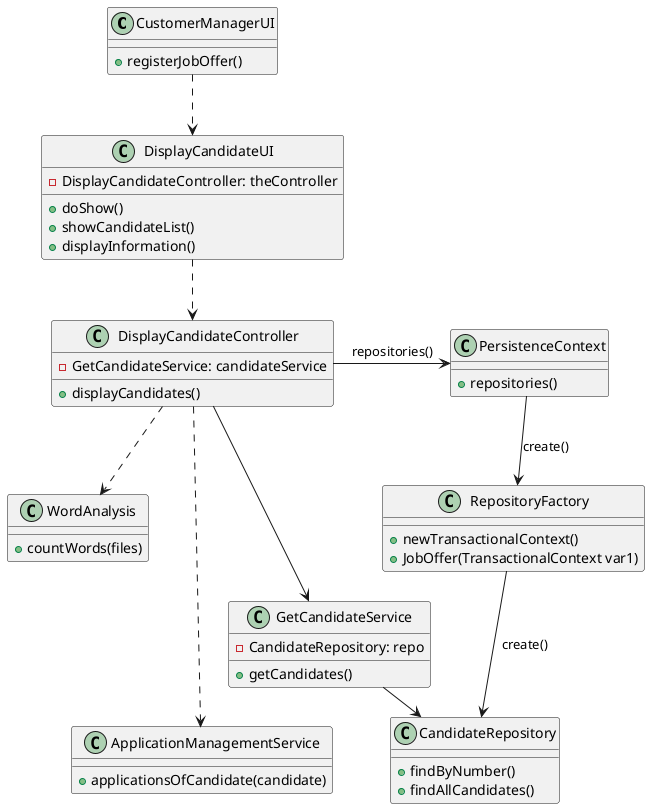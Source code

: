 @startuml
'https://plantuml.com/class-diagram

class CustomerManagerUI{
    + registerJobOffer()
}

class DisplayCandidateUI{
    - DisplayCandidateController: theController
    + doShow()
    + showCandidateList()
    + displayInformation()
}

class DisplayCandidateController{
    - GetCandidateService: candidateService
    + displayCandidates()
}

class GetCandidateService{
    - CandidateRepository: repo
    + getCandidates()
}

class PersistenceContext{
    + repositories()
}

class RepositoryFactory{
    + newTransactionalContext()
    + JobOffer(TransactionalContext var1)
}

class CandidateRepository{
    + findByNumber()
    + findAllCandidates()
}

class ApplicationManagementService{
    + applicationsOfCandidate(candidate)
}

class WordAnalysis{
    + countWords(files)
}

CustomerManagerUI .-> DisplayCandidateUI
DisplayCandidateUI .-> DisplayCandidateController
DisplayCandidateController -> PersistenceContext : repositories()
PersistenceContext --> RepositoryFactory : create()

RepositoryFactory  --> CandidateRepository : create()

DisplayCandidateController --> GetCandidateService
GetCandidateService -> CandidateRepository

DisplayCandidateController .--> ApplicationManagementService
DisplayCandidateController .-> WordAnalysis

@enduml